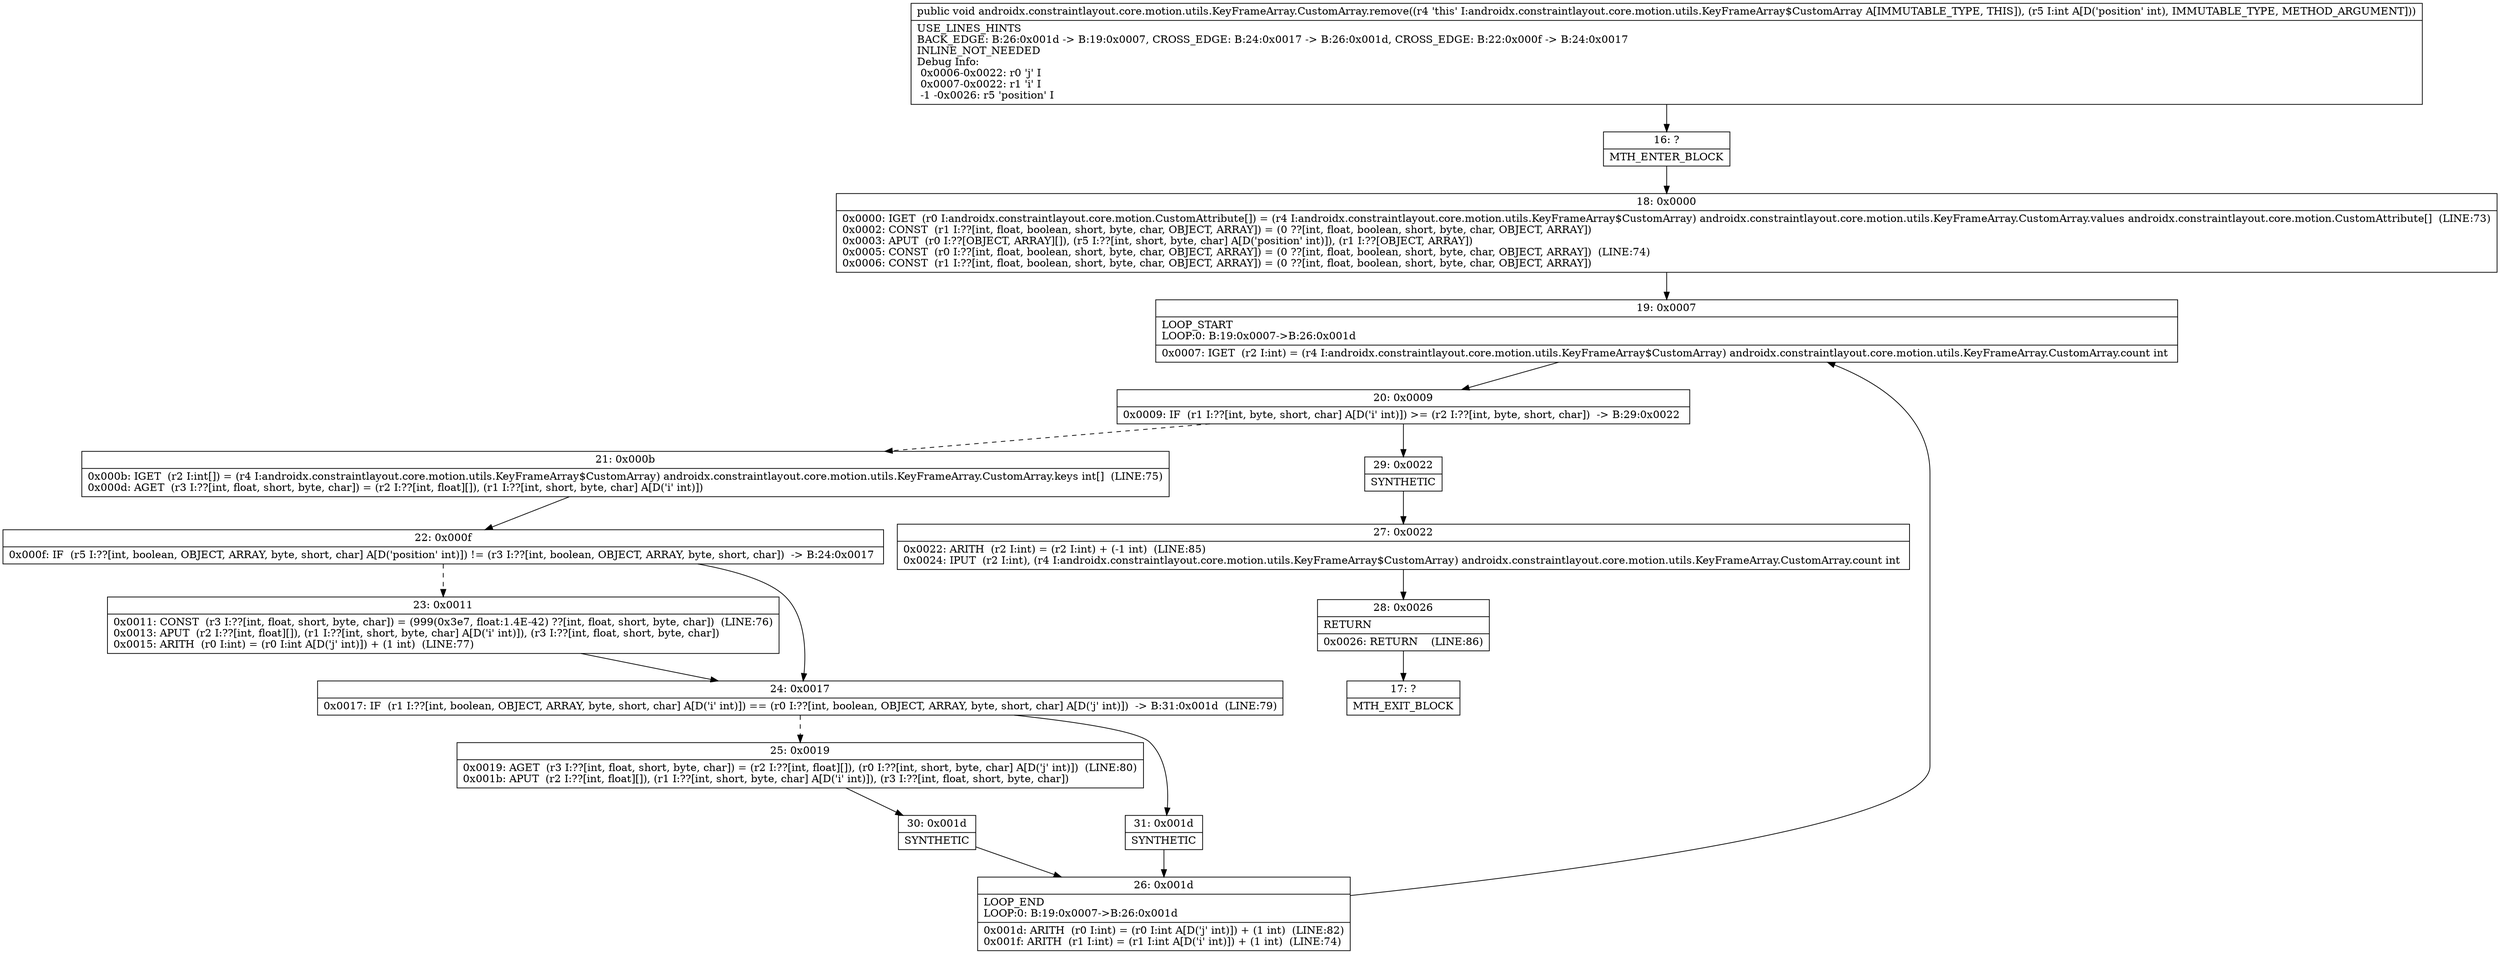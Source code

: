 digraph "CFG forandroidx.constraintlayout.core.motion.utils.KeyFrameArray.CustomArray.remove(I)V" {
Node_16 [shape=record,label="{16\:\ ?|MTH_ENTER_BLOCK\l}"];
Node_18 [shape=record,label="{18\:\ 0x0000|0x0000: IGET  (r0 I:androidx.constraintlayout.core.motion.CustomAttribute[]) = (r4 I:androidx.constraintlayout.core.motion.utils.KeyFrameArray$CustomArray) androidx.constraintlayout.core.motion.utils.KeyFrameArray.CustomArray.values androidx.constraintlayout.core.motion.CustomAttribute[]  (LINE:73)\l0x0002: CONST  (r1 I:??[int, float, boolean, short, byte, char, OBJECT, ARRAY]) = (0 ??[int, float, boolean, short, byte, char, OBJECT, ARRAY]) \l0x0003: APUT  (r0 I:??[OBJECT, ARRAY][]), (r5 I:??[int, short, byte, char] A[D('position' int)]), (r1 I:??[OBJECT, ARRAY]) \l0x0005: CONST  (r0 I:??[int, float, boolean, short, byte, char, OBJECT, ARRAY]) = (0 ??[int, float, boolean, short, byte, char, OBJECT, ARRAY])  (LINE:74)\l0x0006: CONST  (r1 I:??[int, float, boolean, short, byte, char, OBJECT, ARRAY]) = (0 ??[int, float, boolean, short, byte, char, OBJECT, ARRAY]) \l}"];
Node_19 [shape=record,label="{19\:\ 0x0007|LOOP_START\lLOOP:0: B:19:0x0007\-\>B:26:0x001d\l|0x0007: IGET  (r2 I:int) = (r4 I:androidx.constraintlayout.core.motion.utils.KeyFrameArray$CustomArray) androidx.constraintlayout.core.motion.utils.KeyFrameArray.CustomArray.count int \l}"];
Node_20 [shape=record,label="{20\:\ 0x0009|0x0009: IF  (r1 I:??[int, byte, short, char] A[D('i' int)]) \>= (r2 I:??[int, byte, short, char])  \-\> B:29:0x0022 \l}"];
Node_21 [shape=record,label="{21\:\ 0x000b|0x000b: IGET  (r2 I:int[]) = (r4 I:androidx.constraintlayout.core.motion.utils.KeyFrameArray$CustomArray) androidx.constraintlayout.core.motion.utils.KeyFrameArray.CustomArray.keys int[]  (LINE:75)\l0x000d: AGET  (r3 I:??[int, float, short, byte, char]) = (r2 I:??[int, float][]), (r1 I:??[int, short, byte, char] A[D('i' int)]) \l}"];
Node_22 [shape=record,label="{22\:\ 0x000f|0x000f: IF  (r5 I:??[int, boolean, OBJECT, ARRAY, byte, short, char] A[D('position' int)]) != (r3 I:??[int, boolean, OBJECT, ARRAY, byte, short, char])  \-\> B:24:0x0017 \l}"];
Node_23 [shape=record,label="{23\:\ 0x0011|0x0011: CONST  (r3 I:??[int, float, short, byte, char]) = (999(0x3e7, float:1.4E\-42) ??[int, float, short, byte, char])  (LINE:76)\l0x0013: APUT  (r2 I:??[int, float][]), (r1 I:??[int, short, byte, char] A[D('i' int)]), (r3 I:??[int, float, short, byte, char]) \l0x0015: ARITH  (r0 I:int) = (r0 I:int A[D('j' int)]) + (1 int)  (LINE:77)\l}"];
Node_24 [shape=record,label="{24\:\ 0x0017|0x0017: IF  (r1 I:??[int, boolean, OBJECT, ARRAY, byte, short, char] A[D('i' int)]) == (r0 I:??[int, boolean, OBJECT, ARRAY, byte, short, char] A[D('j' int)])  \-\> B:31:0x001d  (LINE:79)\l}"];
Node_25 [shape=record,label="{25\:\ 0x0019|0x0019: AGET  (r3 I:??[int, float, short, byte, char]) = (r2 I:??[int, float][]), (r0 I:??[int, short, byte, char] A[D('j' int)])  (LINE:80)\l0x001b: APUT  (r2 I:??[int, float][]), (r1 I:??[int, short, byte, char] A[D('i' int)]), (r3 I:??[int, float, short, byte, char]) \l}"];
Node_30 [shape=record,label="{30\:\ 0x001d|SYNTHETIC\l}"];
Node_26 [shape=record,label="{26\:\ 0x001d|LOOP_END\lLOOP:0: B:19:0x0007\-\>B:26:0x001d\l|0x001d: ARITH  (r0 I:int) = (r0 I:int A[D('j' int)]) + (1 int)  (LINE:82)\l0x001f: ARITH  (r1 I:int) = (r1 I:int A[D('i' int)]) + (1 int)  (LINE:74)\l}"];
Node_31 [shape=record,label="{31\:\ 0x001d|SYNTHETIC\l}"];
Node_29 [shape=record,label="{29\:\ 0x0022|SYNTHETIC\l}"];
Node_27 [shape=record,label="{27\:\ 0x0022|0x0022: ARITH  (r2 I:int) = (r2 I:int) + (\-1 int)  (LINE:85)\l0x0024: IPUT  (r2 I:int), (r4 I:androidx.constraintlayout.core.motion.utils.KeyFrameArray$CustomArray) androidx.constraintlayout.core.motion.utils.KeyFrameArray.CustomArray.count int \l}"];
Node_28 [shape=record,label="{28\:\ 0x0026|RETURN\l|0x0026: RETURN    (LINE:86)\l}"];
Node_17 [shape=record,label="{17\:\ ?|MTH_EXIT_BLOCK\l}"];
MethodNode[shape=record,label="{public void androidx.constraintlayout.core.motion.utils.KeyFrameArray.CustomArray.remove((r4 'this' I:androidx.constraintlayout.core.motion.utils.KeyFrameArray$CustomArray A[IMMUTABLE_TYPE, THIS]), (r5 I:int A[D('position' int), IMMUTABLE_TYPE, METHOD_ARGUMENT]))  | USE_LINES_HINTS\lBACK_EDGE: B:26:0x001d \-\> B:19:0x0007, CROSS_EDGE: B:24:0x0017 \-\> B:26:0x001d, CROSS_EDGE: B:22:0x000f \-\> B:24:0x0017\lINLINE_NOT_NEEDED\lDebug Info:\l  0x0006\-0x0022: r0 'j' I\l  0x0007\-0x0022: r1 'i' I\l  \-1 \-0x0026: r5 'position' I\l}"];
MethodNode -> Node_16;Node_16 -> Node_18;
Node_18 -> Node_19;
Node_19 -> Node_20;
Node_20 -> Node_21[style=dashed];
Node_20 -> Node_29;
Node_21 -> Node_22;
Node_22 -> Node_23[style=dashed];
Node_22 -> Node_24;
Node_23 -> Node_24;
Node_24 -> Node_25[style=dashed];
Node_24 -> Node_31;
Node_25 -> Node_30;
Node_30 -> Node_26;
Node_26 -> Node_19;
Node_31 -> Node_26;
Node_29 -> Node_27;
Node_27 -> Node_28;
Node_28 -> Node_17;
}

